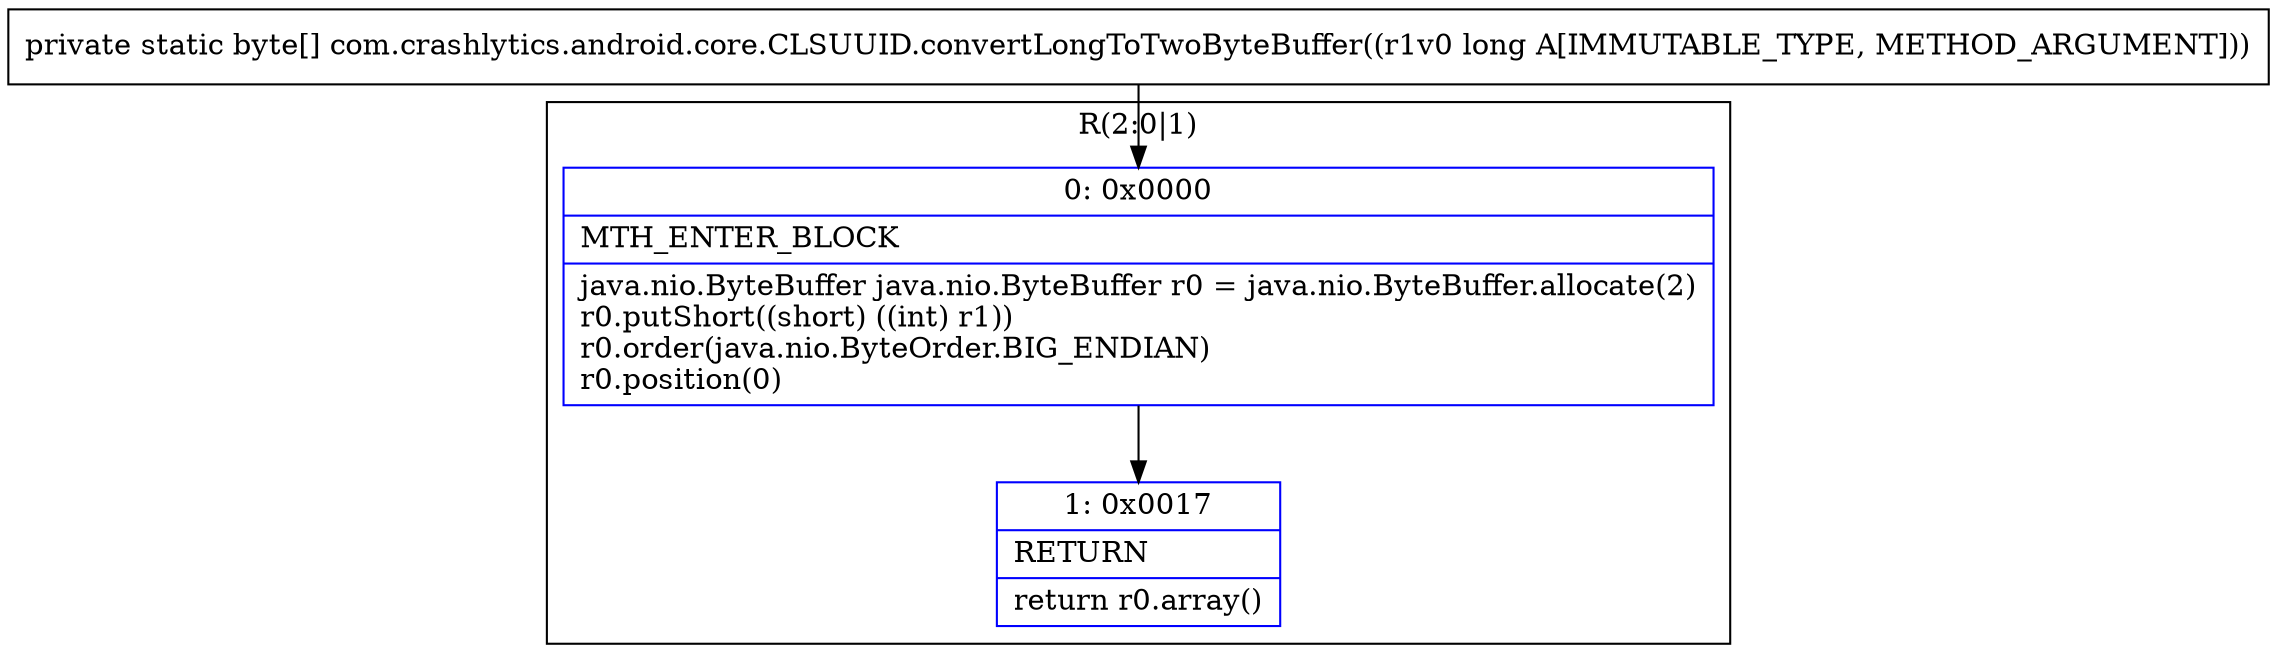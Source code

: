 digraph "CFG forcom.crashlytics.android.core.CLSUUID.convertLongToTwoByteBuffer(J)[B" {
subgraph cluster_Region_502548873 {
label = "R(2:0|1)";
node [shape=record,color=blue];
Node_0 [shape=record,label="{0\:\ 0x0000|MTH_ENTER_BLOCK\l|java.nio.ByteBuffer java.nio.ByteBuffer r0 = java.nio.ByteBuffer.allocate(2)\lr0.putShort((short) ((int) r1))\lr0.order(java.nio.ByteOrder.BIG_ENDIAN)\lr0.position(0)\l}"];
Node_1 [shape=record,label="{1\:\ 0x0017|RETURN\l|return r0.array()\l}"];
}
MethodNode[shape=record,label="{private static byte[] com.crashlytics.android.core.CLSUUID.convertLongToTwoByteBuffer((r1v0 long A[IMMUTABLE_TYPE, METHOD_ARGUMENT])) }"];
MethodNode -> Node_0;
Node_0 -> Node_1;
}

